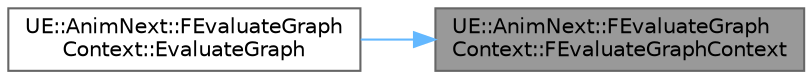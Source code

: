 digraph "UE::AnimNext::FEvaluateGraphContext::FEvaluateGraphContext"
{
 // INTERACTIVE_SVG=YES
 // LATEX_PDF_SIZE
  bgcolor="transparent";
  edge [fontname=Helvetica,fontsize=10,labelfontname=Helvetica,labelfontsize=10];
  node [fontname=Helvetica,fontsize=10,shape=box,height=0.2,width=0.4];
  rankdir="RL";
  Node1 [id="Node000001",label="UE::AnimNext::FEvaluateGraph\lContext::FEvaluateGraphContext",height=0.2,width=0.4,color="gray40", fillcolor="grey60", style="filled", fontcolor="black",tooltip=" "];
  Node1 -> Node2 [id="edge1_Node000001_Node000002",dir="back",color="steelblue1",style="solid",tooltip=" "];
  Node2 [id="Node000002",label="UE::AnimNext::FEvaluateGraph\lContext::EvaluateGraph",height=0.2,width=0.4,color="grey40", fillcolor="white", style="filled",URL="$df/dd1/structUE_1_1AnimNext_1_1FEvaluateGraphContext.html#a10c60325a9502dcafdb3ff405156719c",tooltip="Evaluates a sub-graph starting at its root and produces an evaluation program."];
}
